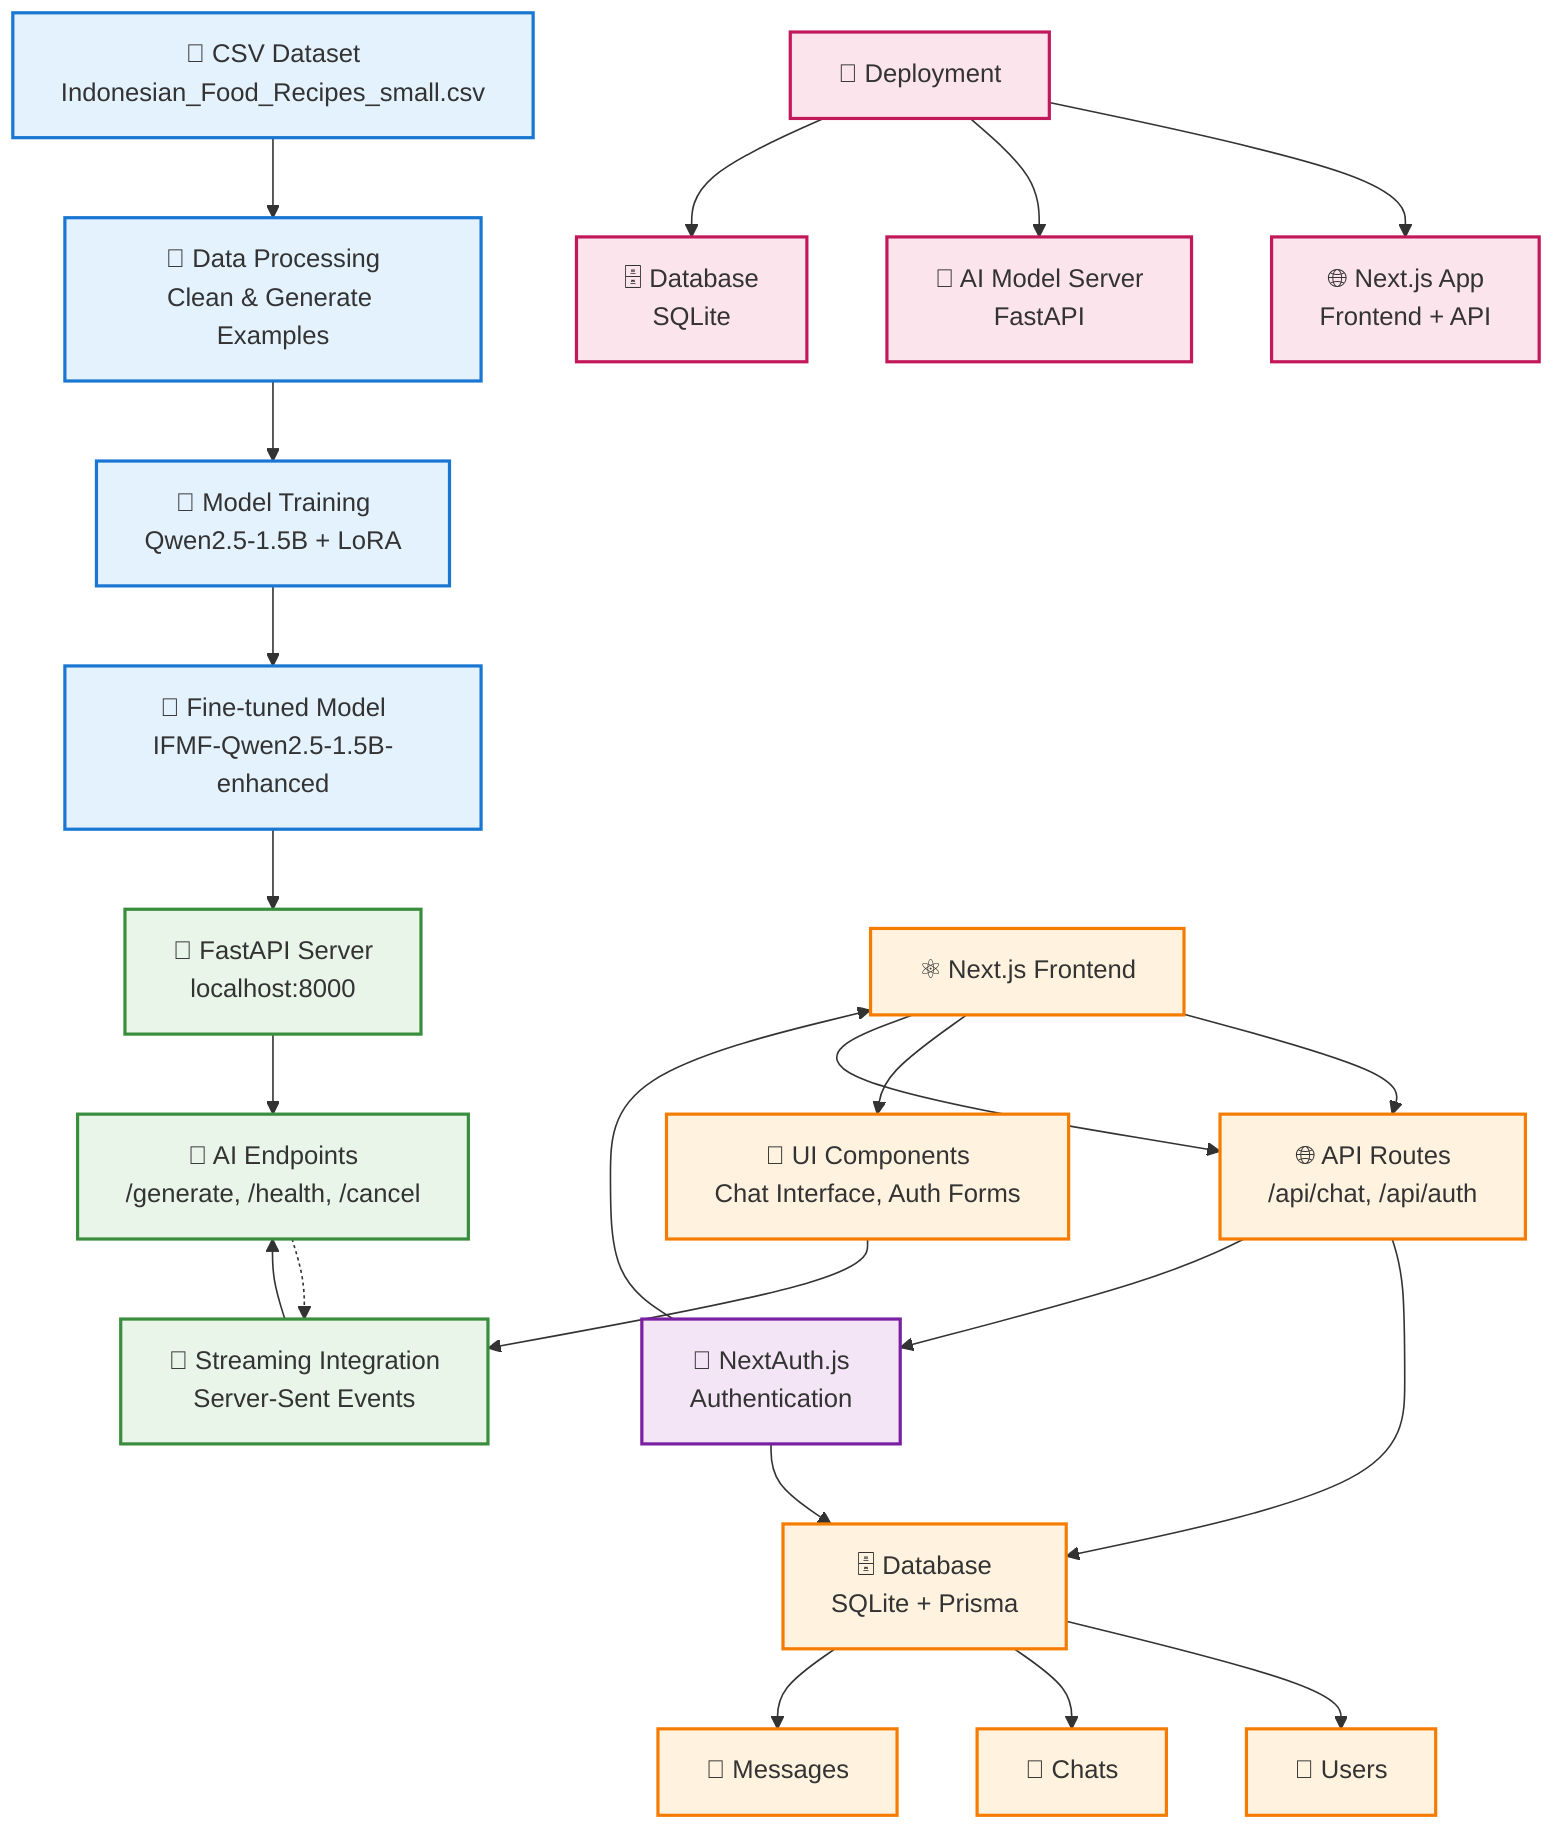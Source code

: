 graph TB
    %% Data Input & Processing
    A["📁 CSV Dataset<br/>Indonesian_Food_Recipes_small.csv"] --> B["🔄 Data Processing<br/>Clean & Generate Examples"]
    B --> C["🤖 Model Training<br/>Qwen2.5-1.5B + LoRA"]
    
    %% AI Model Deployment
    C --> D["💾 Fine-tuned Model<br/>IFMF-Qwen2.5-1.5B-enhanced"]
    D --> E["🚀 FastAPI Server<br/>localhost:8000"]
    E --> F["📡 AI Endpoints<br/>/generate, /health, /cancel"]
    
    %% Web Application Stack
    G["⚛️ Next.js Frontend"] --> H["🌐 API Routes<br/>/api/chat, /api/auth"]
    H --> I["🗄️ Database<br/>SQLite + Prisma"]
    
    %% Authentication & User Management
    J["🔐 NextAuth.js<br/>Authentication"] --> I
    J --> G
    
    %% UI Components
    G --> K["🎨 UI Components<br/>Chat Interface, Auth Forms"]
    
    %% Real-time Communication
    K --> L["📡 Streaming Integration<br/>Server-Sent Events"]
    L --> F
    
    %% Data Models
    I --> M1["👤 Users"]
    I --> M2["💬 Chats"]
    I --> M3["📝 Messages"]
    
    %% Deployment Infrastructure
    N["🚀 Deployment"] --> N1["🌐 Next.js App<br/>Frontend + API"]
    N --> N2["🤖 AI Model Server<br/>FastAPI"]
    N --> N3["🗄️ Database<br/>SQLite"]
    
    %% Main Flow Connections
    F -.-> L
    H --> J
    G --> H
    
    %% Styling - Simplified Colors
    classDef dataLayer fill:#e3f2fd,stroke:#1976d2,stroke-width:2px
    classDef aiLayer fill:#e8f5e8,stroke:#388e3c,stroke-width:2px
    classDef webLayer fill:#fff3e0,stroke:#f57c00,stroke-width:2px
    classDef authLayer fill:#f3e5f5,stroke:#7b1fa2,stroke-width:2px
    classDef deployLayer fill:#fce4ec,stroke:#c2185b,stroke-width:2px
    
    class A,B,C,D dataLayer
    class E,F,L aiLayer
    class G,H,I,K,M1,M2,M3 webLayer
    class J authLayer
    class N,N1,N2,N3 deployLayer